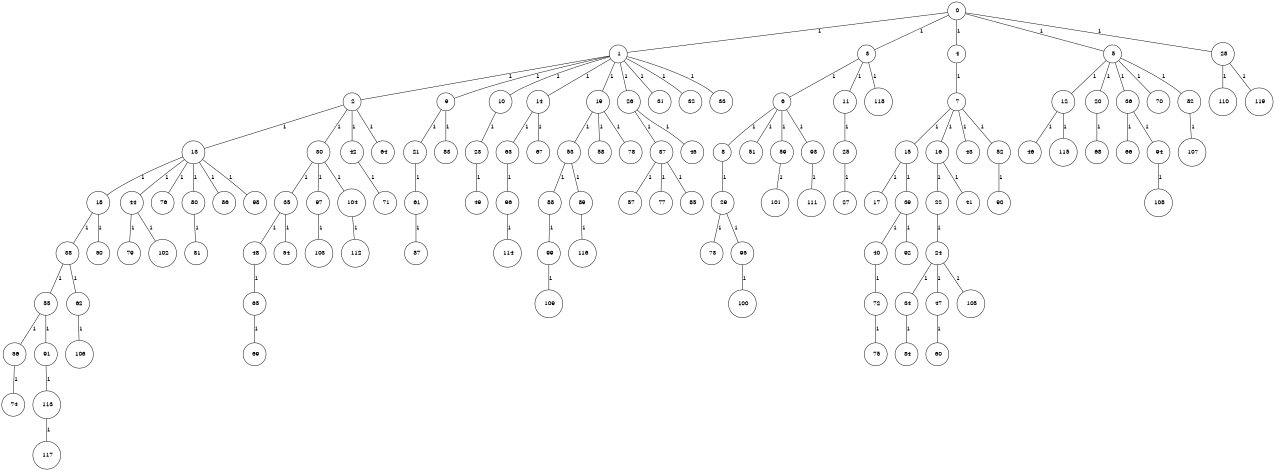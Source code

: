 graph G {
size="8.5,11;"
ratio = "expand;"
fixedsize="true;"
overlap="scale;"
node[shape=circle,width=.12,hight=.12,fontsize=12]
edge[fontsize=12]

0[label=" 0" color=black, pos="1.3626141,0.49322464!"];
1[label=" 1" color=black, pos="2.474765,1.5333827!"];
2[label=" 2" color=black, pos="0.67011186,2.9036517!"];
3[label=" 3" color=black, pos="0.065832588,2.6302456!"];
4[label=" 4" color=black, pos="1.3270863,2.4815636!"];
5[label=" 5" color=black, pos="1.9844396,1.8326471!"];
6[label=" 6" color=black, pos="0.084423647,1.3374765!"];
7[label=" 7" color=black, pos="1.3302363,0.49584183!"];
8[label=" 8" color=black, pos="0.5327117,1.7220798!"];
9[label=" 9" color=black, pos="1.9734805,1.8508231!"];
10[label=" 10" color=black, pos="2.91288,2.5237105!"];
11[label=" 11" color=black, pos="2.2741561,0.86461858!"];
12[label=" 12" color=black, pos="2.9345519,0.21334972!"];
13[label=" 13" color=black, pos="2.5568272,1.3440067!"];
14[label=" 14" color=black, pos="2.9805592,0.49418346!"];
15[label=" 15" color=black, pos="1.0875075,0.0036459817!"];
16[label=" 16" color=black, pos="1.9790918,0.62769595!"];
17[label=" 17" color=black, pos="1.9811884,2.5961647!"];
18[label=" 18" color=black, pos="2.2329939,1.8727809!"];
19[label=" 19" color=black, pos="0.27383133,2.1083923!"];
20[label=" 20" color=black, pos="2.0835817,0.12737471!"];
21[label=" 21" color=black, pos="0.36773885,1.2816598!"];
22[label=" 22" color=black, pos="1.1528646,1.6590937!"];
23[label=" 23" color=black, pos="0.76586859,0.86059138!"];
24[label=" 24" color=black, pos="0.38846544,0.69753264!"];
25[label=" 25" color=black, pos="1.9668064,0.26372215!"];
26[label=" 26" color=black, pos="0.41357251,2.7069502!"];
27[label=" 27" color=black, pos="0.87390258,0.89578705!"];
28[label=" 28" color=black, pos="0.13708446,1.5978932!"];
29[label=" 29" color=black, pos="2.4945432,0.8531214!"];
30[label=" 30" color=black, pos="1.6553963,2.88778!"];
31[label=" 31" color=black, pos="0.1749547,2.1662253!"];
32[label=" 32" color=black, pos="1.2366587,0.93307395!"];
33[label=" 33" color=black, pos="0.15745521,1.4032653!"];
34[label=" 34" color=black, pos="2.3332992,2.2584316!"];
35[label=" 35" color=black, pos="2.925558,0.16468602!"];
36[label=" 36" color=black, pos="2.1773804,0.56746576!"];
37[label=" 37" color=black, pos="1.6421323,1.3193314!"];
38[label=" 38" color=black, pos="1.9328022,0.71879351!"];
39[label=" 39" color=black, pos="0.95548275,1.6711771!"];
40[label=" 40" color=black, pos="2.7487767,0.39560654!"];
41[label=" 41" color=black, pos="2.8010471,1.4772596!"];
42[label=" 42" color=black, pos="1.9090874,2.341548!"];
43[label=" 43" color=black, pos="0.88990975,1.8972879!"];
44[label=" 44" color=black, pos="2.2688133,0.73921367!"];
45[label=" 45" color=black, pos="0.88534082,1.2084742!"];
46[label=" 46" color=black, pos="0.26565644,1.9259!"];
47[label=" 47" color=black, pos="2.8122864,2.4132806!"];
48[label=" 48" color=black, pos="0.20132808,0.467295!"];
49[label=" 49" color=black, pos="0.60775907,0.13672149!"];
50[label=" 50" color=black, pos="1.6802457,1.3514919!"];
51[label=" 51" color=black, pos="0.98450358,1.6374456!"];
52[label=" 52" color=black, pos="1.7135335,1.1642624!"];
53[label=" 53" color=black, pos="2.4352043,0.41701731!"];
54[label=" 54" color=black, pos="0.30000424,1.922!"];
55[label=" 55" color=black, pos="1.9399944,1.6733538!"];
56[label=" 56" color=black, pos="2.1441678,0.14369764!"];
57[label=" 57" color=black, pos="0.085203401,2.2687733!"];
58[label=" 58" color=black, pos="1.7586886,1.3356046!"];
59[label=" 59" color=black, pos="0.86904506,2.9965091!"];
60[label=" 60" color=black, pos="0.34970951,1.1814528!"];
61[label=" 61" color=black, pos="1.5335081,0.48577462!"];
62[label=" 62" color=black, pos="1.9413874,0.94580302!"];
63[label=" 63" color=black, pos="0.74305518,1.0227042!"];
64[label=" 64" color=black, pos="0.75980564,2.6391498!"];
65[label=" 65" color=black, pos="0.44682093,0.61045818!"];
66[label=" 66" color=black, pos="1.5281884,2.9487018!"];
67[label=" 67" color=black, pos="2.9191131,0.97981196!"];
68[label=" 68" color=black, pos="0.10598241,2.0537364!"];
69[label=" 69" color=black, pos="1.7597348,1.4730028!"];
70[label=" 70" color=black, pos="0.9472856,2.5825039!"];
71[label=" 71" color=black, pos="1.0379627,0.57756375!"];
72[label=" 72" color=black, pos="2.7716099,0.64277736!"];
73[label=" 73" color=black, pos="1.1246367,0.42394045!"];
74[label=" 74" color=black, pos="0.19929835,0.050058553!"];
75[label=" 75" color=black, pos="2.3178532,0.38723397!"];
76[label=" 76" color=black, pos="2.1911353,0.063326069!"];
77[label=" 77" color=black, pos="1.9804814,0.65199229!"];
78[label=" 78" color=black, pos="0.95513477,0.61810778!"];
79[label=" 79" color=black, pos="0.83970436,2.7908658!"];
80[label=" 80" color=black, pos="0.41238509,2.8297452!"];
81[label=" 81" color=black, pos="1.6868787,1.1898469!"];
82[label=" 82" color=black, pos="0.62632785,1.0045884!"];
83[label=" 83" color=black, pos="0.26977595,1.3680166!"];
84[label=" 84" color=black, pos="2.8327928,1.4117813!"];
85[label=" 85" color=black, pos="1.9676715,1.7410412!"];
86[label=" 86" color=black, pos="1.2982698,1.9159038!"];
87[label=" 87" color=black, pos="2.5548205,0.74928848!"];
88[label=" 88" color=black, pos="1.1404127,2.5042274!"];
89[label=" 89" color=black, pos="1.8327192,1.7134684!"];
90[label=" 90" color=black, pos="2.9339797,2.4032281!"];
91[label=" 91" color=black, pos="2.1098793,0.66466685!"];
92[label=" 92" color=black, pos="2.2025873,1.7559462!"];
93[label=" 93" color=black, pos="1.1402217,1.0930652!"];
94[label=" 94" color=black, pos="1.8561364,2.5764657!"];
95[label=" 95" color=black, pos="1.7157385,1.3781625!"];
96[label=" 96" color=black, pos="1.9047878,2.6834426!"];
97[label=" 97" color=black, pos="2.5764641,1.1965542!"];
98[label=" 98" color=black, pos="1.1149679,2.7141994!"];
99[label=" 99" color=black, pos="2.3710269,1.1675192!"];
100[label=" 100" color=black, pos="1.4553144,1.7438731!"];
101[label=" 101" color=black, pos="0.42045289,0.034027673!"];
102[label=" 102" color=black, pos="1.8459072,2.6875462!"];
103[label=" 103" color=black, pos="1.9362476,0.41779688!"];
104[label=" 104" color=black, pos="2.9480984,1.5785425!"];
105[label=" 105" color=black, pos="2.4981505,0.03500627!"];
106[label=" 106" color=black, pos="1.374879,0.83796549!"];
107[label=" 107" color=black, pos="1.1280719,0.31952017!"];
108[label=" 108" color=black, pos="2.9289502,0.17892247!"];
109[label=" 109" color=black, pos="0.90033152,1.6259923!"];
110[label=" 110" color=black, pos="1.8234436,2.3078844!"];
111[label=" 111" color=black, pos="1.3792471,0.60072664!"];
112[label=" 112" color=black, pos="1.8269207,2.851908!"];
113[label=" 113" color=black, pos="2.9543659,0.93818952!"];
114[label=" 114" color=black, pos="2.63612,2.0751508!"];
115[label=" 115" color=black, pos="0.78163971,1.3475783!"];
116[label=" 116" color=black, pos="0.45806428,0.059992955!"];
117[label=" 117" color=black, pos="1.7394509,0.10463452!"];
118[label=" 118" color=black, pos="1.9995238,0.32258562!"];
119[label=" 119" color=black, pos="0.1382002,0.70611641!"];
0--1[label="1"]
0--3[label="1"]
0--4[label="1"]
0--5[label="1"]
0--28[label="1"]
1--2[label="1"]
1--9[label="1"]
1--10[label="1"]
1--14[label="1"]
1--19[label="1"]
1--26[label="1"]
1--31[label="1"]
1--32[label="1"]
1--33[label="1"]
2--13[label="1"]
2--30[label="1"]
2--42[label="1"]
2--64[label="1"]
3--6[label="1"]
3--11[label="1"]
3--118[label="1"]
4--7[label="1"]
5--12[label="1"]
5--20[label="1"]
5--36[label="1"]
5--70[label="1"]
5--82[label="1"]
6--8[label="1"]
6--51[label="1"]
6--59[label="1"]
6--93[label="1"]
7--15[label="1"]
7--16[label="1"]
7--43[label="1"]
7--52[label="1"]
8--29[label="1"]
9--21[label="1"]
9--83[label="1"]
10--23[label="1"]
11--25[label="1"]
12--46[label="1"]
12--115[label="1"]
13--18[label="1"]
13--44[label="1"]
13--76[label="1"]
13--80[label="1"]
13--86[label="1"]
13--98[label="1"]
14--63[label="1"]
14--67[label="1"]
15--17[label="1"]
15--39[label="1"]
16--22[label="1"]
16--41[label="1"]
18--38[label="1"]
18--50[label="1"]
19--53[label="1"]
19--58[label="1"]
19--78[label="1"]
20--68[label="1"]
21--61[label="1"]
22--24[label="1"]
23--49[label="1"]
24--34[label="1"]
24--47[label="1"]
24--105[label="1"]
25--27[label="1"]
26--37[label="1"]
26--45[label="1"]
28--110[label="1"]
28--119[label="1"]
29--73[label="1"]
29--95[label="1"]
30--35[label="1"]
30--97[label="1"]
30--104[label="1"]
34--84[label="1"]
35--48[label="1"]
35--54[label="1"]
36--66[label="1"]
36--94[label="1"]
37--57[label="1"]
37--77[label="1"]
37--85[label="1"]
38--55[label="1"]
38--62[label="1"]
39--40[label="1"]
39--92[label="1"]
40--72[label="1"]
42--71[label="1"]
44--79[label="1"]
44--102[label="1"]
47--60[label="1"]
48--65[label="1"]
52--90[label="1"]
53--88[label="1"]
53--89[label="1"]
55--56[label="1"]
55--91[label="1"]
56--74[label="1"]
59--101[label="1"]
61--87[label="1"]
62--106[label="1"]
63--96[label="1"]
65--69[label="1"]
72--75[label="1"]
80--81[label="1"]
82--107[label="1"]
88--99[label="1"]
89--116[label="1"]
91--113[label="1"]
93--111[label="1"]
94--108[label="1"]
95--100[label="1"]
96--114[label="1"]
97--103[label="1"]
99--109[label="1"]
104--112[label="1"]
113--117[label="1"]

}
